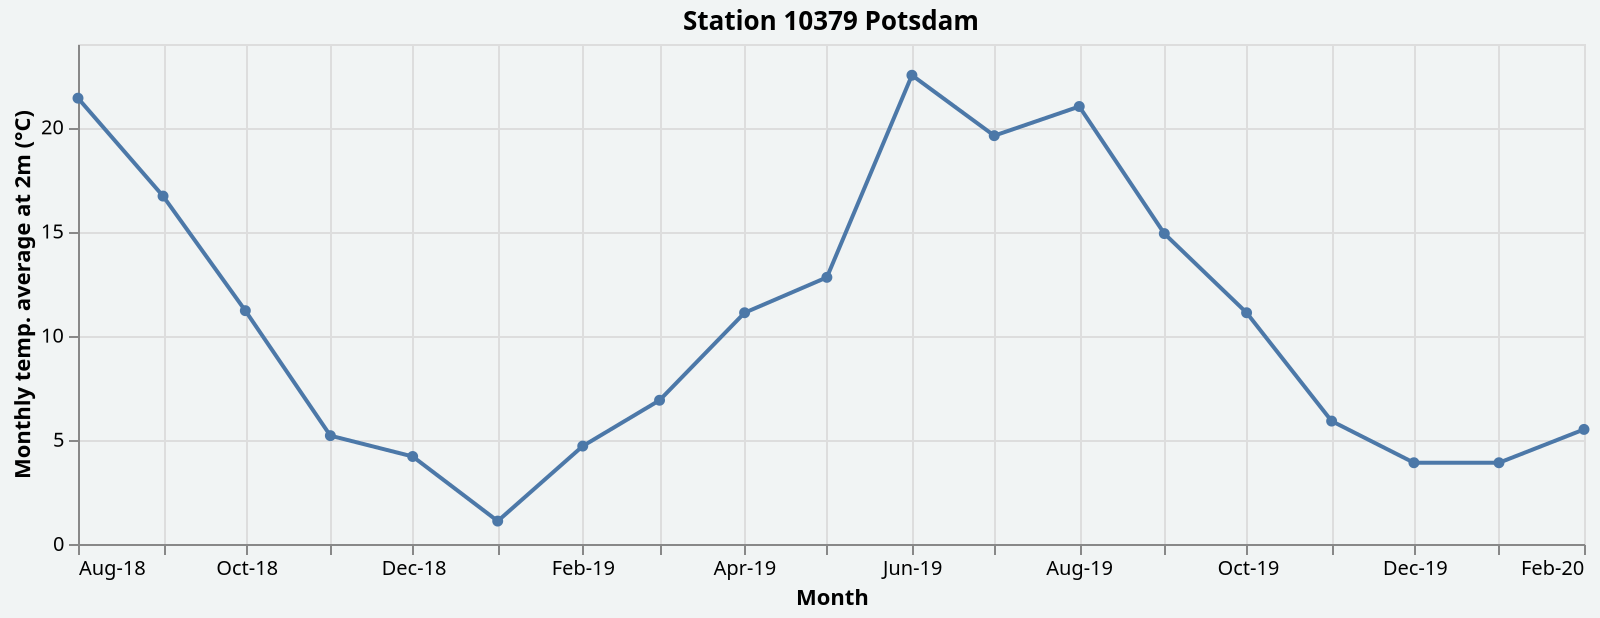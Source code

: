 {
  "config": {
    "view": {
      "continuousWidth": 400,
      "continuousHeight": 300
    },
    "background": "#F1F4F4",
    "header": {
      "labelFont": "IBM Plex Sans",
      "labelFontSize": 18,
      "titleFont": "IBM Plex Sans",
      "titleFontSize": 20
    }
  },
  "data": {
    "name": "data-16200c026279fe8a5bea485ad6d8901a"
  },
  "mark": {
    "type": "line",
    "point": true
  },
  "autosize": {
    "contains": "padding",
    "type": "fit-x"
  },
  "encoding": {
    "tooltip": [
      {
        "type": "quantitative",
        "field": "TMM",
        "title": "Temp. 2m (\u00b0C)"
      }
    ],
    "x": {
      "type": "temporal",
      "axis": {
        "format": "%b-%y"
      },
      "field": "Month"
    },
    "y": {
      "type": "quantitative",
      "axis": {
        "title": "Monthly temp. average at 2m (\u00b0C)"
      },
      "field": "TMM"
    }
  },
  "height": 250,
  "title": "Station 10379 Potsdam",
  "width": 800,
  "$schema": "https://vega.github.io/schema/vega-lite/v4.0.2.json",
  "datasets": {
    "data-16200c026279fe8a5bea485ad6d8901a": [
      {
        "STAT": 10379,
        "JJJJMM": 201808,
        "QN": 3,
        "TNN": 9.3,
        "TNM": 15.5,
        "TMM": 21.4,
        "TXM": 28.0,
        "TXX": 37.8,
        "SOS": 280.5,
        "NMM": 4.1,
        "RSS": 10.1,
        "RSX": 3.8,
        "FMM": 2.7,
        "FXX": 16.4,
        "Month": "2018-08-01T00:00:00"
      },
      {
        "STAT": 10379,
        "JJJJMM": 201809,
        "QN": 3,
        "TNN": 4.0,
        "TNM": 11.3,
        "TMM": 16.7,
        "TXM": 23.0,
        "TXX": 31.0,
        "SOS": 215.6,
        "NMM": 4.5,
        "RSS": 20.2,
        "RSX": 15.3,
        "FMM": 2.7,
        "FXX": 28.2,
        "Month": "2018-09-01T00:00:00"
      },
      {
        "STAT": 10379,
        "JJJJMM": 201810,
        "QN": 3,
        "TNN": 2.4,
        "TNM": 6.6,
        "TMM": 11.2,
        "TXM": 16.2,
        "TXX": 25.6,
        "SOS": 168.5,
        "NMM": 4.5,
        "RSS": 12.5,
        "RSX": 6.2,
        "FMM": 3.0,
        "FXX": 21.3,
        "Month": "2018-10-01T00:00:00"
      },
      {
        "STAT": 10379,
        "JJJJMM": 201811,
        "QN": 3,
        "TNN": -3.4,
        "TNM": 2.6,
        "TMM": 5.2,
        "TXM": 8.2,
        "TXX": 17.9,
        "SOS": 68.4,
        "NMM": 6.0,
        "RSS": 15.4,
        "RSX": 9.9,
        "FMM": 2.8,
        "FXX": 15.8,
        "Month": "2018-11-01T00:00:00"
      },
      {
        "STAT": 10379,
        "JJJJMM": 201812,
        "QN": 3,
        "TNN": -2.1,
        "TNM": 2.1,
        "TMM": 4.2,
        "TXM": 6.4,
        "TXX": 12.9,
        "SOS": 19.6,
        "NMM": 7.1,
        "RSS": 38.0,
        "RSX": 6.5,
        "FMM": 3.2,
        "FXX": 21.0,
        "Month": "2018-12-01T00:00:00"
      },
      {
        "STAT": 10379,
        "JJJJMM": 201901,
        "QN": 3,
        "TNN": -7.2,
        "TNM": -1.2,
        "TMM": 1.1,
        "TXM": 3.4,
        "TXX": 8.2,
        "SOS": 58.2,
        "NMM": 6.6,
        "RSS": 51.6,
        "RSX": 6.4,
        "FMM": 3.3,
        "FXX": 22.7,
        "Month": "2019-01-01T00:00:00"
      },
      {
        "STAT": 10379,
        "JJJJMM": 201902,
        "QN": 3,
        "TNN": -4.3,
        "TNM": 0.9,
        "TMM": 4.7,
        "TXM": 9.0,
        "TXX": 16.4,
        "SOS": 126.0,
        "NMM": 5.1,
        "RSS": 23.5,
        "RSX": 13.2,
        "FMM": 3.2,
        "FXX": 21.3,
        "Month": "2019-02-01T00:00:00"
      },
      {
        "STAT": 10379,
        "JJJJMM": 201903,
        "QN": 3,
        "TNN": -0.2,
        "TNM": 3.1,
        "TMM": 6.9,
        "TXM": 11.1,
        "TXX": 19.1,
        "SOS": 89.9,
        "NMM": 6.0,
        "RSS": 59.9,
        "RSX": 15.9,
        "FMM": 3.4,
        "FXX": 25.7,
        "Month": "2019-03-01T00:00:00"
      },
      {
        "STAT": 10379,
        "JJJJMM": 201904,
        "QN": 3,
        "TNN": -1.1,
        "TNM": 5.0,
        "TMM": 11.1,
        "TXM": 17.7,
        "TXX": 26.0,
        "SOS": 276.8,
        "NMM": 3.5,
        "RSS": 11.5,
        "RSX": 3.7,
        "FMM": 2.9,
        "FXX": 18.7,
        "Month": "2019-04-01T00:00:00"
      },
      {
        "STAT": 10379,
        "JJJJMM": 201905,
        "QN": 3,
        "TNN": 0.4,
        "TNM": 7.3,
        "TMM": 12.8,
        "TXM": 18.4,
        "TXX": 26.8,
        "SOS": 213.3,
        "NMM": 5.5,
        "RSS": 31.0,
        "RSX": 9.2,
        "FMM": 2.8,
        "FXX": 14.7,
        "Month": "2019-05-01T00:00:00"
      },
      {
        "STAT": 10379,
        "JJJJMM": 201906,
        "QN": 3,
        "TNN": 11.3,
        "TNM": 15.5,
        "TMM": 22.5,
        "TXM": 29.7,
        "TXX": 38.4,
        "SOS": 352.7,
        "NMM": 3.9,
        "RSS": 96.2,
        "RSX": 79.7,
        "FMM": 2.7,
        "FXX": 24.7,
        "Month": "2019-06-01T00:00:00"
      },
      {
        "STAT": 10379,
        "JJJJMM": 201907,
        "QN": 3,
        "TNN": 9.5,
        "TNM": 14.5,
        "TMM": 19.6,
        "TXM": 25.4,
        "TXX": 34.7,
        "SOS": 222.1,
        "NMM": 4.9,
        "RSS": 68.4,
        "RSX": 19.4,
        "FMM": 2.8,
        "FXX": 18.7,
        "Month": "2019-07-01T00:00:00"
      },
      {
        "STAT": 10379,
        "JJJJMM": 201908,
        "QN": 3,
        "TNN": 12.0,
        "TNM": 15.7,
        "TMM": 21.0,
        "TXM": 27.4,
        "TXX": 34.1,
        "SOS": 245.7,
        "NMM": 4.4,
        "RSS": 12.1,
        "RSX": 9.9,
        "FMM": 2.5,
        "FXX": 16.2,
        "Month": "2019-08-01T00:00:00"
      },
      {
        "STAT": 10379,
        "JJJJMM": 201909,
        "QN": 3,
        "TNN": 5.9,
        "TNM": 10.2,
        "TMM": 14.9,
        "TXM": 20.1,
        "TXX": 29.6,
        "SOS": 182.2,
        "NMM": 4.9,
        "RSS": 65.4,
        "RSX": 24.6,
        "FMM": 2.9,
        "FXX": 24.0,
        "Month": "2019-09-01T00:00:00"
      },
      {
        "STAT": 10379,
        "JJJJMM": 201910,
        "QN": 3,
        "TNN": -1.1,
        "TNM": 7.7,
        "TMM": 11.1,
        "TXM": 15.3,
        "TXX": 24.0,
        "SOS": 140.2,
        "NMM": 5.3,
        "RSS": 49.8,
        "RSX": 16.5,
        "FMM": 2.8,
        "FXX": 17.3,
        "Month": "2019-10-01T00:00:00"
      },
      {
        "STAT": 10379,
        "JJJJMM": 201911,
        "QN": 3,
        "TNN": -2.7,
        "TNM": 3.1,
        "TMM": 5.9,
        "TXM": 8.6,
        "TXX": 16.1,
        "SOS": 50.5,
        "NMM": 6.4,
        "RSS": 46.4,
        "RSX": 8.3,
        "FMM": 2.8,
        "FXX": 16.8,
        "Month": "2019-11-01T00:00:00"
      },
      {
        "STAT": 10379,
        "JJJJMM": 201912,
        "QN": 1,
        "TNN": -3.2,
        "TNM": 1.2,
        "TMM": 3.9,
        "TXM": 6.3,
        "TXX": 12.0,
        "SOS": 59.3,
        "NMM": 5.9,
        "RSS": 26.9,
        "RSX": 5.6,
        "FMM": 3.2,
        "FXX": 20.6,
        "Month": "2019-12-01T00:00:00"
      },
      {
        "STAT": 10379,
        "JJJJMM": 202001,
        "QN": 1,
        "TNN": -3.8,
        "TNM": 0.9,
        "TMM": 3.9,
        "TXM": 6.7,
        "TXX": 13.2,
        "SOS": 77.8,
        "NMM": 5.9,
        "RSS": 30.8,
        "RSX": 6.4,
        "FMM": 3.2,
        "FXX": 18.7,
        "Month": "2020-01-01T00:00:00"
      },
      {
        "STAT": 10379,
        "JJJJMM": 202002,
        "QN": 1,
        "TNN": -0.5,
        "TNM": 2.6,
        "TMM": 5.5,
        "TXM": 8.5,
        "TXX": 16.1,
        "SOS": 50.9,
        "NMM": 6.9,
        "RSS": 84.9,
        "RSX": 18.1,
        "FMM": 3.6,
        "FXX": 25.2,
        "Month": "2020-02-01T00:00:00"
      }
    ]
  }
}